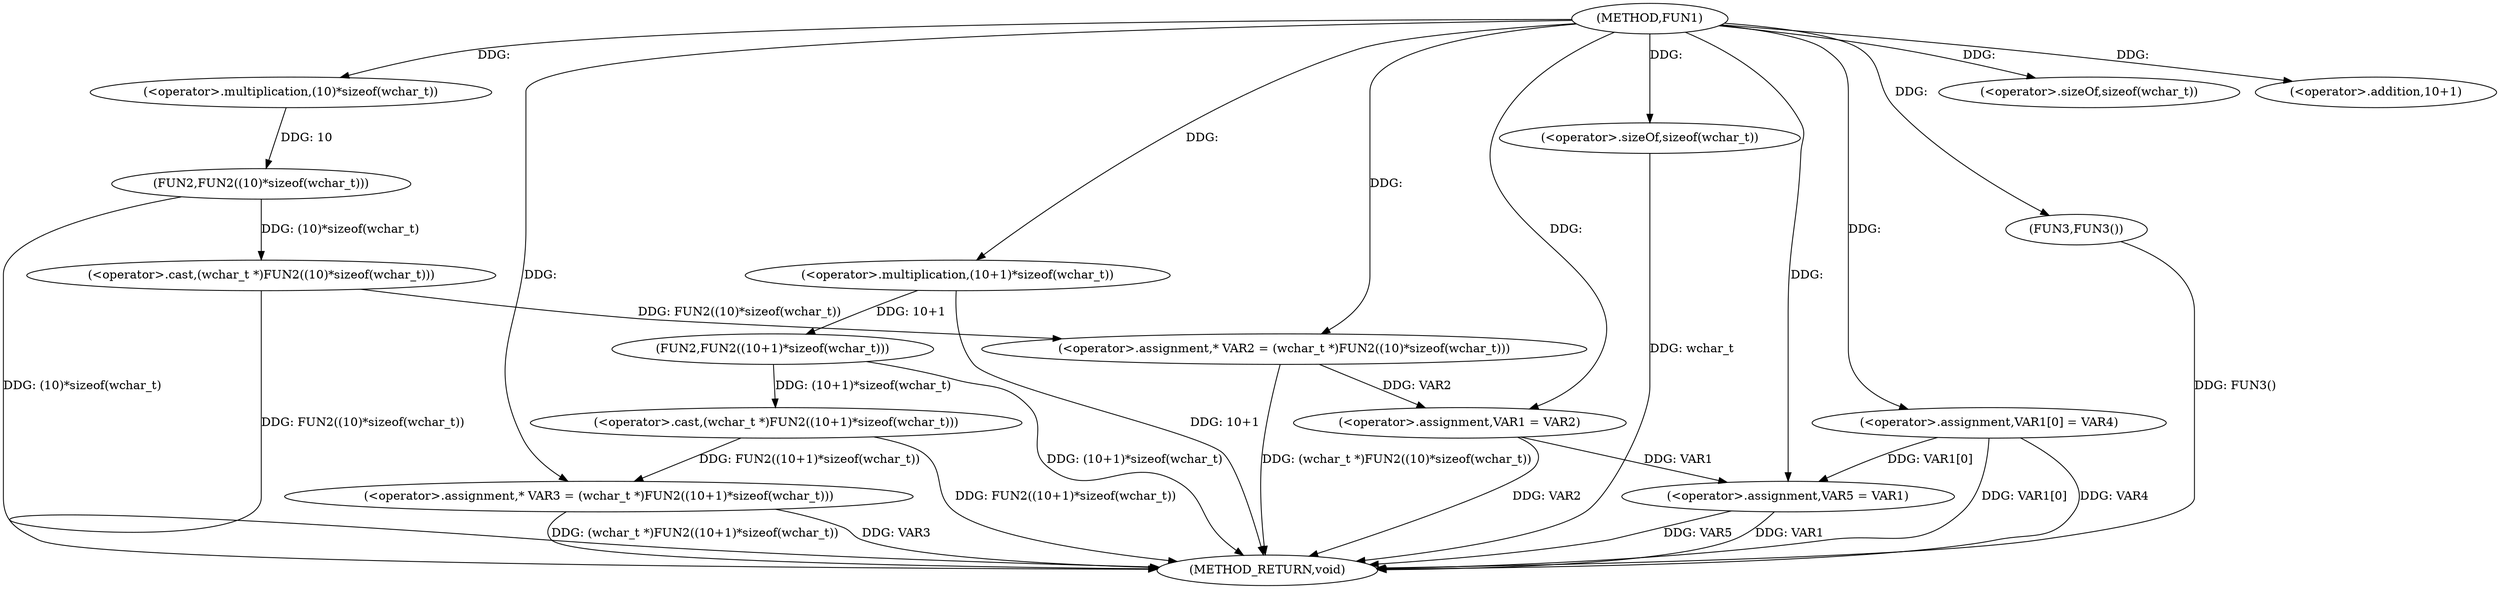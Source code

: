 digraph FUN1 {  
"1000100" [label = "(METHOD,FUN1)" ]
"1000137" [label = "(METHOD_RETURN,void)" ]
"1000104" [label = "(<operator>.assignment,* VAR2 = (wchar_t *)FUN2((10)*sizeof(wchar_t)))" ]
"1000106" [label = "(<operator>.cast,(wchar_t *)FUN2((10)*sizeof(wchar_t)))" ]
"1000108" [label = "(FUN2,FUN2((10)*sizeof(wchar_t)))" ]
"1000109" [label = "(<operator>.multiplication,(10)*sizeof(wchar_t))" ]
"1000111" [label = "(<operator>.sizeOf,sizeof(wchar_t))" ]
"1000114" [label = "(<operator>.assignment,* VAR3 = (wchar_t *)FUN2((10+1)*sizeof(wchar_t)))" ]
"1000116" [label = "(<operator>.cast,(wchar_t *)FUN2((10+1)*sizeof(wchar_t)))" ]
"1000118" [label = "(FUN2,FUN2((10+1)*sizeof(wchar_t)))" ]
"1000119" [label = "(<operator>.multiplication,(10+1)*sizeof(wchar_t))" ]
"1000120" [label = "(<operator>.addition,10+1)" ]
"1000123" [label = "(<operator>.sizeOf,sizeof(wchar_t))" ]
"1000125" [label = "(<operator>.assignment,VAR1 = VAR2)" ]
"1000128" [label = "(<operator>.assignment,VAR1[0] = VAR4)" ]
"1000133" [label = "(<operator>.assignment,VAR5 = VAR1)" ]
"1000136" [label = "(FUN3,FUN3())" ]
  "1000106" -> "1000137"  [ label = "DDG: FUN2((10)*sizeof(wchar_t))"] 
  "1000114" -> "1000137"  [ label = "DDG: VAR3"] 
  "1000125" -> "1000137"  [ label = "DDG: VAR2"] 
  "1000116" -> "1000137"  [ label = "DDG: FUN2((10+1)*sizeof(wchar_t))"] 
  "1000136" -> "1000137"  [ label = "DDG: FUN3()"] 
  "1000118" -> "1000137"  [ label = "DDG: (10+1)*sizeof(wchar_t)"] 
  "1000114" -> "1000137"  [ label = "DDG: (wchar_t *)FUN2((10+1)*sizeof(wchar_t))"] 
  "1000123" -> "1000137"  [ label = "DDG: wchar_t"] 
  "1000128" -> "1000137"  [ label = "DDG: VAR4"] 
  "1000128" -> "1000137"  [ label = "DDG: VAR1[0]"] 
  "1000133" -> "1000137"  [ label = "DDG: VAR5"] 
  "1000133" -> "1000137"  [ label = "DDG: VAR1"] 
  "1000119" -> "1000137"  [ label = "DDG: 10+1"] 
  "1000104" -> "1000137"  [ label = "DDG: (wchar_t *)FUN2((10)*sizeof(wchar_t))"] 
  "1000108" -> "1000137"  [ label = "DDG: (10)*sizeof(wchar_t)"] 
  "1000106" -> "1000104"  [ label = "DDG: FUN2((10)*sizeof(wchar_t))"] 
  "1000100" -> "1000104"  [ label = "DDG: "] 
  "1000108" -> "1000106"  [ label = "DDG: (10)*sizeof(wchar_t)"] 
  "1000109" -> "1000108"  [ label = "DDG: 10"] 
  "1000100" -> "1000109"  [ label = "DDG: "] 
  "1000100" -> "1000111"  [ label = "DDG: "] 
  "1000116" -> "1000114"  [ label = "DDG: FUN2((10+1)*sizeof(wchar_t))"] 
  "1000100" -> "1000114"  [ label = "DDG: "] 
  "1000118" -> "1000116"  [ label = "DDG: (10+1)*sizeof(wchar_t)"] 
  "1000119" -> "1000118"  [ label = "DDG: 10+1"] 
  "1000100" -> "1000119"  [ label = "DDG: "] 
  "1000100" -> "1000120"  [ label = "DDG: "] 
  "1000100" -> "1000123"  [ label = "DDG: "] 
  "1000104" -> "1000125"  [ label = "DDG: VAR2"] 
  "1000100" -> "1000125"  [ label = "DDG: "] 
  "1000100" -> "1000128"  [ label = "DDG: "] 
  "1000125" -> "1000133"  [ label = "DDG: VAR1"] 
  "1000128" -> "1000133"  [ label = "DDG: VAR1[0]"] 
  "1000100" -> "1000133"  [ label = "DDG: "] 
  "1000100" -> "1000136"  [ label = "DDG: "] 
}
